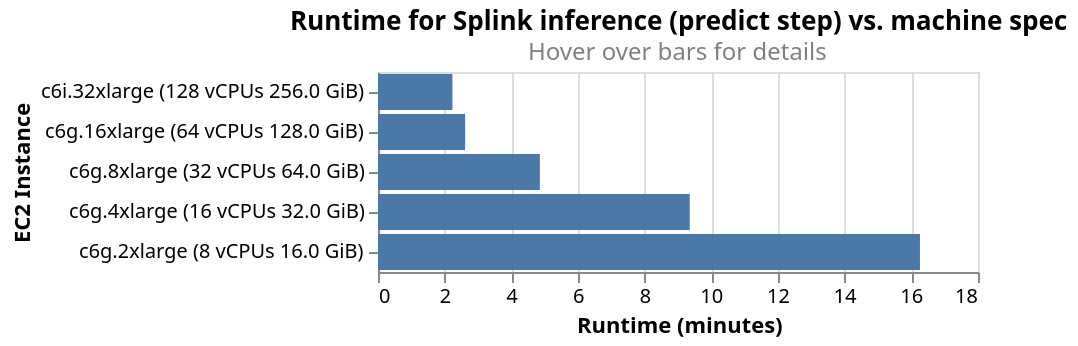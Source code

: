 {"config": {"view": {"continuousWidth": 300, "continuousHeight": 300}}, "data": {"name": "data-be2be8dcbf6ed4a9b72afcc179730756"}, "mark": {"type": "bar"}, "encoding": {"tooltip": [{"field": "mean_seconds", "format": ".2f", "title": "Runtime (seconds)", "type": "quantitative"}, {"field": "max_pairs", "format": ",", "title": "Max Pairs for estiamte u", "type": "quantitative"}, {"field": "num_input_rows", "format": ",", "title": "Number of Input Rows", "type": "quantitative"}, {"field": "instance_type", "title": "Instance Type", "type": "nominal"}, {"field": "vcpus", "title": "vCPUs", "type": "nominal"}, {"field": "physical_processor", "title": "Physical Processor", "type": "nominal"}, {"field": "clock_speed_ghz_", "title": "Clock Speed", "type": "nominal"}, {"field": "instance_memory", "title": "Instance Memory", "type": "nominal"}, {"field": "on_demand_price", "title": "On-Demand Price", "type": "nominal"}], "x": {"axis": {"title": "Runtime (minutes)"}, "field": "mean_minutes", "type": "quantitative"}, "y": {"axis": {"title": "EC2 Instance"}, "field": "instance_desc", "sort": {"field": "num_cpus", "order": "descending"}, "type": "nominal"}}, "title": {"text": ["Runtime for Splink inference (predict step) vs. machine spec"], "subtitle": ["Hover over bars for details "], "color": "black", "subtitleColor": "gray"}, "$schema": "https://vega.github.io/schema/vega-lite/v5.8.0.json", "datasets": {"data-be2be8dcbf6ed4a9b72afcc179730756": [{"mean_seconds": 975.541690294, "benchmark_function": "predict", "benchmark_group1": 3, "run_label": "f128871", "max_pairs": 1000000000, "num_input_rows": 7000000, "num_cpus": 8, "instance_id": "i-0f85be98655122cc7", "instance_type": "c6g.2xlarge", "brand_raw": "Neoverse-N1", "vcpus": "8 vCPUs", "physical_processor": "AWS Graviton2 Processor", "clock_speed_ghz_": "2.5 GHz", "instance_memory": "16.0 GiB", "on_demand_price": "$0.3232 hourly", "instance_desc": "c6g.2xlarge (8 vCPUs 16.0 GiB)", "mean_minutes": 16.259028171566666}, {"mean_seconds": 561.0993772009999, "benchmark_function": "predict", "benchmark_group1": 3, "run_label": "f128871", "max_pairs": 1000000000, "num_input_rows": 7000000, "num_cpus": 16, "instance_id": "i-01e30b0c645e362d5", "instance_type": "c6g.4xlarge", "brand_raw": "Neoverse-N1", "vcpus": "16 vCPUs", "physical_processor": "AWS Graviton2 Processor", "clock_speed_ghz_": "2.5 GHz", "instance_memory": "32.0 GiB", "on_demand_price": "$0.6464 hourly", "instance_desc": "c6g.4xlarge (16 vCPUs 32.0 GiB)", "mean_minutes": 9.351656286683331}, {"mean_seconds": 291.37288292799997, "benchmark_function": "predict", "benchmark_group1": 3, "run_label": "f128871", "max_pairs": 1000000000, "num_input_rows": 7000000, "num_cpus": 32, "instance_id": "i-0bd2c095be044ac91", "instance_type": "c6g.8xlarge", "brand_raw": "Neoverse-N1", "vcpus": "32 vCPUs", "physical_processor": "AWS Graviton2 Processor", "clock_speed_ghz_": "2.5 GHz", "instance_memory": "64.0 GiB", "on_demand_price": "$1.2928 hourly", "instance_desc": "c6g.8xlarge (32 vCPUs 64.0 GiB)", "mean_minutes": 4.856214715466666}, {"mean_seconds": 156.85142124400002, "benchmark_function": "predict", "benchmark_group1": 3, "run_label": "f128871", "max_pairs": 1000000000, "num_input_rows": 7000000, "num_cpus": 64, "instance_id": "i-054f105e56d20ecda", "instance_type": "c6g.16xlarge", "brand_raw": "Neoverse-N1", "vcpus": "64 vCPUs", "physical_processor": "AWS Graviton2 Processor", "clock_speed_ghz_": "2.5 GHz", "instance_memory": "128.0 GiB", "on_demand_price": "$2.5856 hourly", "instance_desc": "c6g.16xlarge (64 vCPUs 128.0 GiB)", "mean_minutes": 2.614190354066667}, {"mean_seconds": 133.92303797199997, "benchmark_function": "predict", "benchmark_group1": 3, "run_label": "f128871", "max_pairs": 1000000000, "num_input_rows": 7000000, "num_cpus": 128, "instance_id": "i-0c0222021b987d985", "instance_type": "c6i.32xlarge", "brand_raw": "Intel(R) Xeon(R) Platinum 8375C CPU @ 2.90GHz", "vcpus": "128 vCPUs", "physical_processor": "Intel Xeon 8375C (Ice Lake)", "clock_speed_ghz_": "3.5 GHz", "instance_memory": "256.0 GiB", "on_demand_price": "$6.4640 hourly", "instance_desc": "c6i.32xlarge (128 vCPUs 256.0 GiB)", "mean_minutes": 2.2320506328666663}]}}